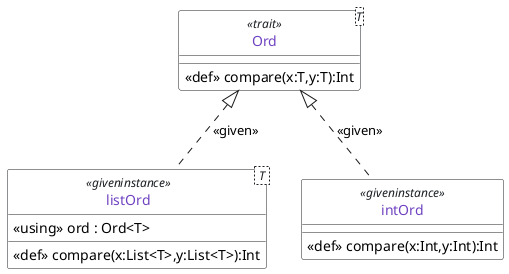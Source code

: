 @startuml
class Ord<T> <<trait>> {
    <<def>> compare(x:T,y:T):Int 
}

class listOrd< T > <<giveninstance>> {
    <<using>> ord : Ord<T>
    <<def>> compare(x:List<T>,y:List<T>):Int 
}

class intOrd <<giveninstance>> {
    <<def>> compare(x:Int,y:Int):Int 
}

Ord <|.. listOrd : <<given>>
Ord <|.. intOrd : <<given>>

hide circle 


skinparam defaultFontName Source Code Pro

skinparam ClassStereotypeFontColor #1b1f23

skinparam class {
    BackgroundColor White
    BorderColor #1b1f23
    ArrowColor #1b1f23
    FontColor #6f42c1
}

skinparam note {
    BackgroundColor White
    BorderColor #1b1f23
    ArrowColor #1b1f23
    FontColor #d73a49
}


skinparam stereotype {
    FontColor #d73a49
}
@enduml